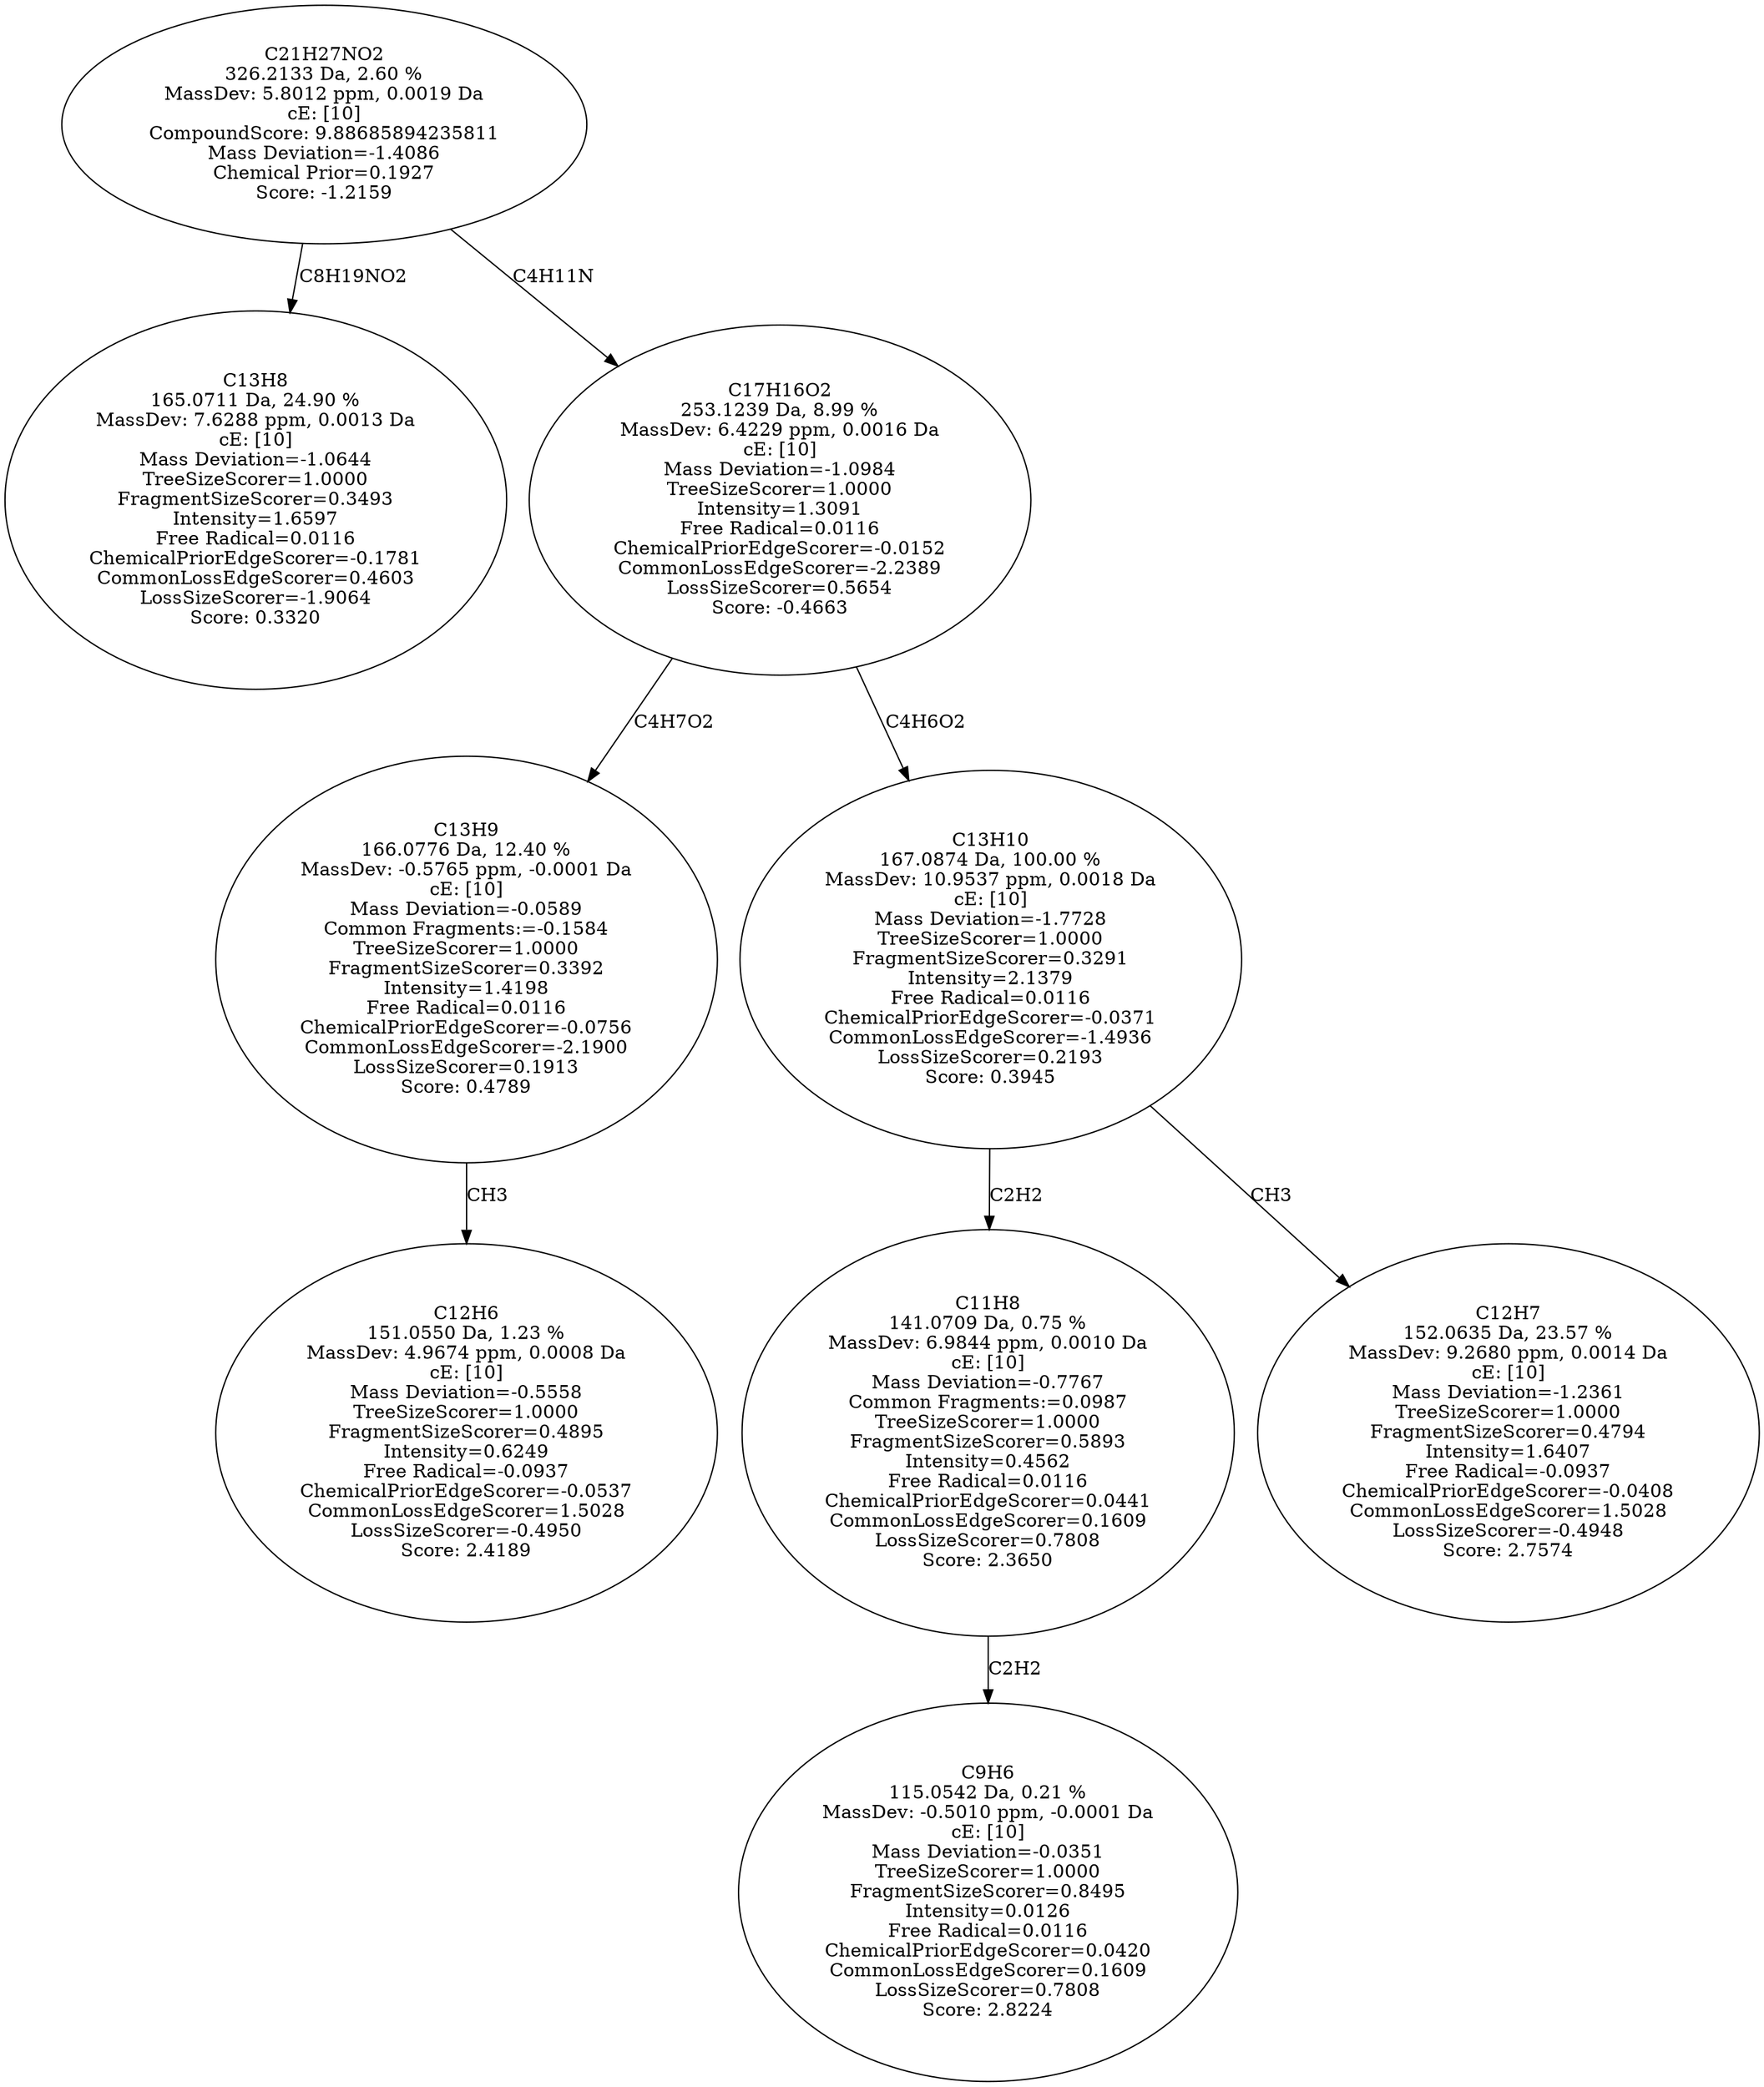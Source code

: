 strict digraph {
v1 [label="C13H8\n165.0711 Da, 24.90 %\nMassDev: 7.6288 ppm, 0.0013 Da\ncE: [10]\nMass Deviation=-1.0644\nTreeSizeScorer=1.0000\nFragmentSizeScorer=0.3493\nIntensity=1.6597\nFree Radical=0.0116\nChemicalPriorEdgeScorer=-0.1781\nCommonLossEdgeScorer=0.4603\nLossSizeScorer=-1.9064\nScore: 0.3320"];
v2 [label="C12H6\n151.0550 Da, 1.23 %\nMassDev: 4.9674 ppm, 0.0008 Da\ncE: [10]\nMass Deviation=-0.5558\nTreeSizeScorer=1.0000\nFragmentSizeScorer=0.4895\nIntensity=0.6249\nFree Radical=-0.0937\nChemicalPriorEdgeScorer=-0.0537\nCommonLossEdgeScorer=1.5028\nLossSizeScorer=-0.4950\nScore: 2.4189"];
v3 [label="C13H9\n166.0776 Da, 12.40 %\nMassDev: -0.5765 ppm, -0.0001 Da\ncE: [10]\nMass Deviation=-0.0589\nCommon Fragments:=-0.1584\nTreeSizeScorer=1.0000\nFragmentSizeScorer=0.3392\nIntensity=1.4198\nFree Radical=0.0116\nChemicalPriorEdgeScorer=-0.0756\nCommonLossEdgeScorer=-2.1900\nLossSizeScorer=0.1913\nScore: 0.4789"];
v4 [label="C9H6\n115.0542 Da, 0.21 %\nMassDev: -0.5010 ppm, -0.0001 Da\ncE: [10]\nMass Deviation=-0.0351\nTreeSizeScorer=1.0000\nFragmentSizeScorer=0.8495\nIntensity=0.0126\nFree Radical=0.0116\nChemicalPriorEdgeScorer=0.0420\nCommonLossEdgeScorer=0.1609\nLossSizeScorer=0.7808\nScore: 2.8224"];
v5 [label="C11H8\n141.0709 Da, 0.75 %\nMassDev: 6.9844 ppm, 0.0010 Da\ncE: [10]\nMass Deviation=-0.7767\nCommon Fragments:=0.0987\nTreeSizeScorer=1.0000\nFragmentSizeScorer=0.5893\nIntensity=0.4562\nFree Radical=0.0116\nChemicalPriorEdgeScorer=0.0441\nCommonLossEdgeScorer=0.1609\nLossSizeScorer=0.7808\nScore: 2.3650"];
v6 [label="C12H7\n152.0635 Da, 23.57 %\nMassDev: 9.2680 ppm, 0.0014 Da\ncE: [10]\nMass Deviation=-1.2361\nTreeSizeScorer=1.0000\nFragmentSizeScorer=0.4794\nIntensity=1.6407\nFree Radical=-0.0937\nChemicalPriorEdgeScorer=-0.0408\nCommonLossEdgeScorer=1.5028\nLossSizeScorer=-0.4948\nScore: 2.7574"];
v7 [label="C13H10\n167.0874 Da, 100.00 %\nMassDev: 10.9537 ppm, 0.0018 Da\ncE: [10]\nMass Deviation=-1.7728\nTreeSizeScorer=1.0000\nFragmentSizeScorer=0.3291\nIntensity=2.1379\nFree Radical=0.0116\nChemicalPriorEdgeScorer=-0.0371\nCommonLossEdgeScorer=-1.4936\nLossSizeScorer=0.2193\nScore: 0.3945"];
v8 [label="C17H16O2\n253.1239 Da, 8.99 %\nMassDev: 6.4229 ppm, 0.0016 Da\ncE: [10]\nMass Deviation=-1.0984\nTreeSizeScorer=1.0000\nIntensity=1.3091\nFree Radical=0.0116\nChemicalPriorEdgeScorer=-0.0152\nCommonLossEdgeScorer=-2.2389\nLossSizeScorer=0.5654\nScore: -0.4663"];
v9 [label="C21H27NO2\n326.2133 Da, 2.60 %\nMassDev: 5.8012 ppm, 0.0019 Da\ncE: [10]\nCompoundScore: 9.88685894235811\nMass Deviation=-1.4086\nChemical Prior=0.1927\nScore: -1.2159"];
v9 -> v1 [label="C8H19NO2"];
v3 -> v2 [label="CH3"];
v8 -> v3 [label="C4H7O2"];
v5 -> v4 [label="C2H2"];
v7 -> v5 [label="C2H2"];
v7 -> v6 [label="CH3"];
v8 -> v7 [label="C4H6O2"];
v9 -> v8 [label="C4H11N"];
}